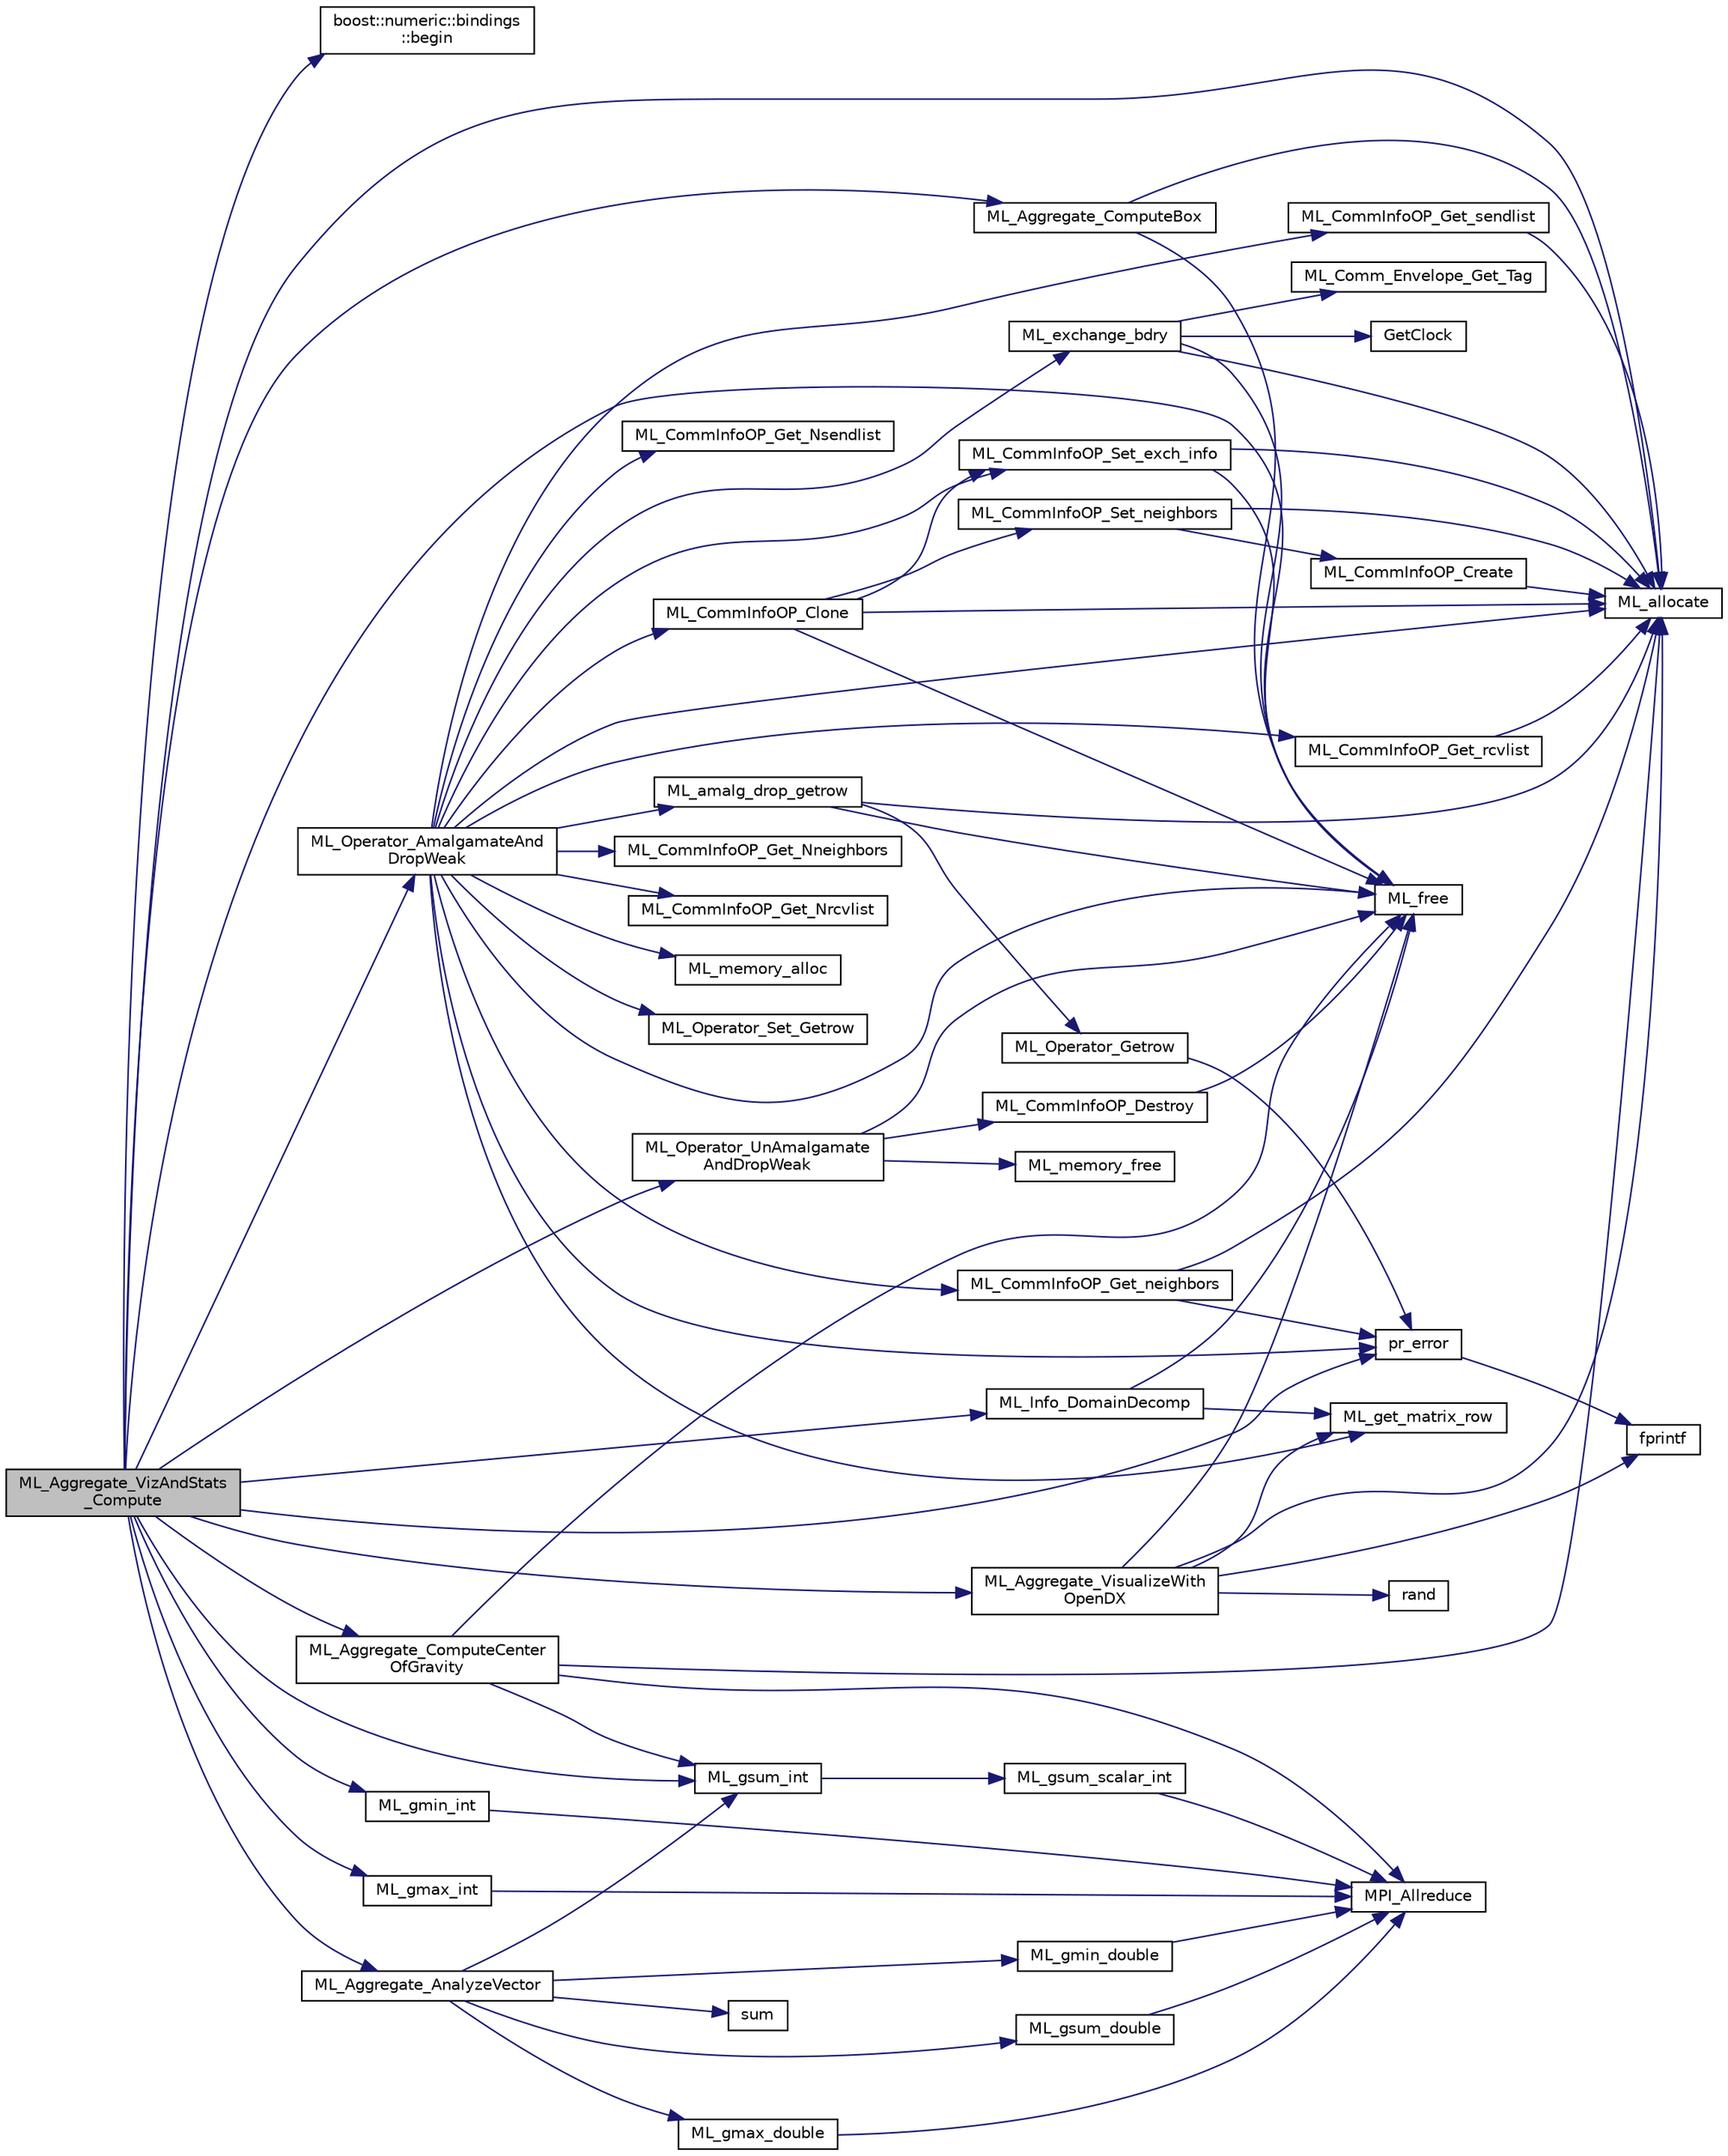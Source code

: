 digraph "ML_Aggregate_VizAndStats_Compute"
{
  edge [fontname="Helvetica",fontsize="10",labelfontname="Helvetica",labelfontsize="10"];
  node [fontname="Helvetica",fontsize="10",shape=record];
  rankdir="LR";
  Node164 [label="ML_Aggregate_VizAndStats\l_Compute",height=0.2,width=0.4,color="black", fillcolor="grey75", style="filled", fontcolor="black"];
  Node164 -> Node165 [color="midnightblue",fontsize="10",style="solid",fontname="Helvetica"];
  Node165 [label="boost::numeric::bindings\l::begin",height=0.2,width=0.4,color="black", fillcolor="white", style="filled",URL="$d9/d60/namespaceboost_1_1numeric_1_1bindings.html#adc6ea08fe44222407d9d72347458cc8c"];
  Node164 -> Node166 [color="midnightblue",fontsize="10",style="solid",fontname="Helvetica"];
  Node166 [label="ML_Operator_AmalgamateAnd\lDropWeak",height=0.2,width=0.4,color="black", fillcolor="white", style="filled",URL="$d8/dbe/ml__operator_8c.html#a8ec0833c480939b4ff9faa3539600609"];
  Node166 -> Node167 [color="midnightblue",fontsize="10",style="solid",fontname="Helvetica"];
  Node167 [label="ML_allocate",height=0.2,width=0.4,color="black", fillcolor="white", style="filled",URL="$db/d67/ml__memory_8h.html#a811b25127e31df6b13643586ea6ccdc6"];
  Node166 -> Node168 [color="midnightblue",fontsize="10",style="solid",fontname="Helvetica"];
  Node168 [label="pr_error",height=0.2,width=0.4,color="black", fillcolor="white", style="filled",URL="$d6/de2/ml__utils_8c.html#a84a03c2d5c462ed7c0de12bc3384d576"];
  Node168 -> Node169 [color="midnightblue",fontsize="10",style="solid",fontname="Helvetica"];
  Node169 [label="fprintf",height=0.2,width=0.4,color="black", fillcolor="white", style="filled",URL="$d2/d8c/examplehs038_8m.html#ae272956ea74f28b2f067d455fead331f"];
  Node166 -> Node170 [color="midnightblue",fontsize="10",style="solid",fontname="Helvetica"];
  Node170 [label="ML_exchange_bdry",height=0.2,width=0.4,color="black", fillcolor="white", style="filled",URL="$d1/da9/ml__comminfoop_8c.html#a54d54632421530b8d261e1d9388c51b8"];
  Node170 -> Node171 [color="midnightblue",fontsize="10",style="solid",fontname="Helvetica"];
  Node171 [label="GetClock",height=0.2,width=0.4,color="black", fillcolor="white", style="filled",URL="$d6/de2/ml__utils_8c.html#ab9104f4e136b1a0627c2b3e23d1a003c"];
  Node170 -> Node167 [color="midnightblue",fontsize="10",style="solid",fontname="Helvetica"];
  Node170 -> Node172 [color="midnightblue",fontsize="10",style="solid",fontname="Helvetica"];
  Node172 [label="ML_Comm_Envelope_Get_Tag",height=0.2,width=0.4,color="black", fillcolor="white", style="filled",URL="$d1/da9/ml__comminfoop_8c.html#a4d86925c1126ff715612eb2e7a0bc6de"];
  Node170 -> Node173 [color="midnightblue",fontsize="10",style="solid",fontname="Helvetica"];
  Node173 [label="ML_free",height=0.2,width=0.4,color="black", fillcolor="white", style="filled",URL="$db/d67/ml__memory_8h.html#a8977b8b65adf77545ebe88fcd1f6889a"];
  Node166 -> Node174 [color="midnightblue",fontsize="10",style="solid",fontname="Helvetica"];
  Node174 [label="ML_CommInfoOP_Get_Nneighbors",height=0.2,width=0.4,color="black", fillcolor="white", style="filled",URL="$d1/da9/ml__comminfoop_8c.html#a25cef348c6124167ce17f935bcf8f995"];
  Node166 -> Node175 [color="midnightblue",fontsize="10",style="solid",fontname="Helvetica"];
  Node175 [label="ML_CommInfoOP_Get_neighbors",height=0.2,width=0.4,color="black", fillcolor="white", style="filled",URL="$d1/da9/ml__comminfoop_8c.html#ab7e315e7a31febfebcfe56df61d4f92c"];
  Node175 -> Node167 [color="midnightblue",fontsize="10",style="solid",fontname="Helvetica"];
  Node175 -> Node168 [color="midnightblue",fontsize="10",style="solid",fontname="Helvetica"];
  Node166 -> Node176 [color="midnightblue",fontsize="10",style="solid",fontname="Helvetica"];
  Node176 [label="ML_CommInfoOP_Get_Nrcvlist",height=0.2,width=0.4,color="black", fillcolor="white", style="filled",URL="$d1/da9/ml__comminfoop_8c.html#a2ce8d1bb74c5d417d9289e8cf8cb2827"];
  Node166 -> Node177 [color="midnightblue",fontsize="10",style="solid",fontname="Helvetica"];
  Node177 [label="ML_CommInfoOP_Get_rcvlist",height=0.2,width=0.4,color="black", fillcolor="white", style="filled",URL="$d1/da9/ml__comminfoop_8c.html#a6f8ee7ba79d4edb0a165f275dba43950"];
  Node177 -> Node167 [color="midnightblue",fontsize="10",style="solid",fontname="Helvetica"];
  Node166 -> Node173 [color="midnightblue",fontsize="10",style="solid",fontname="Helvetica"];
  Node166 -> Node178 [color="midnightblue",fontsize="10",style="solid",fontname="Helvetica"];
  Node178 [label="ML_get_matrix_row",height=0.2,width=0.4,color="black", fillcolor="white", style="filled",URL="$db/d64/ml__rap_8h.html#a2adecc67a57fe78355d69c97e16b0ed9"];
  Node166 -> Node179 [color="midnightblue",fontsize="10",style="solid",fontname="Helvetica"];
  Node179 [label="ML_memory_alloc",height=0.2,width=0.4,color="black", fillcolor="white", style="filled",URL="$d8/d08/ml__memory_8c.html#ab656aed9d908a79217671761d4ba9a75"];
  Node166 -> Node180 [color="midnightblue",fontsize="10",style="solid",fontname="Helvetica"];
  Node180 [label="ML_Operator_Set_Getrow",height=0.2,width=0.4,color="black", fillcolor="white", style="filled",URL="$d8/dbe/ml__operator_8c.html#a49dca38f1d43d7ea7ffb96cbd258e4b8"];
  Node166 -> Node181 [color="midnightblue",fontsize="10",style="solid",fontname="Helvetica"];
  Node181 [label="ML_amalg_drop_getrow",height=0.2,width=0.4,color="black", fillcolor="white", style="filled",URL="$d8/dbe/ml__operator_8c.html#ae86990e0f10fa24af8128ebefd7099ba"];
  Node181 -> Node167 [color="midnightblue",fontsize="10",style="solid",fontname="Helvetica"];
  Node181 -> Node173 [color="midnightblue",fontsize="10",style="solid",fontname="Helvetica"];
  Node181 -> Node182 [color="midnightblue",fontsize="10",style="solid",fontname="Helvetica"];
  Node182 [label="ML_Operator_Getrow",height=0.2,width=0.4,color="black", fillcolor="white", style="filled",URL="$d8/dbe/ml__operator_8c.html#a9031c5ef369cea12e948feac0eb0343a"];
  Node182 -> Node168 [color="midnightblue",fontsize="10",style="solid",fontname="Helvetica"];
  Node166 -> Node183 [color="midnightblue",fontsize="10",style="solid",fontname="Helvetica"];
  Node183 [label="ML_CommInfoOP_Clone",height=0.2,width=0.4,color="black", fillcolor="white", style="filled",URL="$d1/da9/ml__comminfoop_8c.html#aabeb13d15d5e9952cf434d54eb38ef20"];
  Node183 -> Node167 [color="midnightblue",fontsize="10",style="solid",fontname="Helvetica"];
  Node183 -> Node184 [color="midnightblue",fontsize="10",style="solid",fontname="Helvetica"];
  Node184 [label="ML_CommInfoOP_Set_neighbors",height=0.2,width=0.4,color="black", fillcolor="white", style="filled",URL="$d1/da9/ml__comminfoop_8c.html#a90a2d898b28ee1754a68fab0f0d58503"];
  Node184 -> Node185 [color="midnightblue",fontsize="10",style="solid",fontname="Helvetica"];
  Node185 [label="ML_CommInfoOP_Create",height=0.2,width=0.4,color="black", fillcolor="white", style="filled",URL="$d1/da9/ml__comminfoop_8c.html#a2356cfac70c23c3898fd629386ce3851"];
  Node185 -> Node167 [color="midnightblue",fontsize="10",style="solid",fontname="Helvetica"];
  Node184 -> Node167 [color="midnightblue",fontsize="10",style="solid",fontname="Helvetica"];
  Node183 -> Node173 [color="midnightblue",fontsize="10",style="solid",fontname="Helvetica"];
  Node183 -> Node186 [color="midnightblue",fontsize="10",style="solid",fontname="Helvetica"];
  Node186 [label="ML_CommInfoOP_Set_exch_info",height=0.2,width=0.4,color="black", fillcolor="white", style="filled",URL="$d1/da9/ml__comminfoop_8c.html#af1c53a07be65fd4c52e4f678bcae1fd3"];
  Node186 -> Node167 [color="midnightblue",fontsize="10",style="solid",fontname="Helvetica"];
  Node186 -> Node173 [color="midnightblue",fontsize="10",style="solid",fontname="Helvetica"];
  Node166 -> Node187 [color="midnightblue",fontsize="10",style="solid",fontname="Helvetica"];
  Node187 [label="ML_CommInfoOP_Get_Nsendlist",height=0.2,width=0.4,color="black", fillcolor="white", style="filled",URL="$d1/da9/ml__comminfoop_8c.html#a890f0287db2558dd69b214b70d5c804f"];
  Node166 -> Node188 [color="midnightblue",fontsize="10",style="solid",fontname="Helvetica"];
  Node188 [label="ML_CommInfoOP_Get_sendlist",height=0.2,width=0.4,color="black", fillcolor="white", style="filled",URL="$d1/da9/ml__comminfoop_8c.html#a67a78761b73abd34be6371c791363a23"];
  Node188 -> Node167 [color="midnightblue",fontsize="10",style="solid",fontname="Helvetica"];
  Node166 -> Node186 [color="midnightblue",fontsize="10",style="solid",fontname="Helvetica"];
  Node164 -> Node167 [color="midnightblue",fontsize="10",style="solid",fontname="Helvetica"];
  Node164 -> Node189 [color="midnightblue",fontsize="10",style="solid",fontname="Helvetica"];
  Node189 [label="ML_Aggregate_ComputeCenter\lOfGravity",height=0.2,width=0.4,color="black", fillcolor="white", style="filled",URL="$dc/d29/ml__agg__info_8c.html#aa24f5763a02529cb9bbdd6f871c2a457",tooltip="Compute the center of gravity of each aggregate. "];
  Node189 -> Node190 [color="midnightblue",fontsize="10",style="solid",fontname="Helvetica"];
  Node190 [label="ML_gsum_int",height=0.2,width=0.4,color="black", fillcolor="white", style="filled",URL="$d6/de2/ml__utils_8c.html#aa6d1397a2d84bb92040aa1131f07394e"];
  Node190 -> Node191 [color="midnightblue",fontsize="10",style="solid",fontname="Helvetica"];
  Node191 [label="ML_gsum_scalar_int",height=0.2,width=0.4,color="black", fillcolor="white", style="filled",URL="$d6/de2/ml__utils_8c.html#a8113147d48fc7d46cf8117c0698fdad0"];
  Node191 -> Node192 [color="midnightblue",fontsize="10",style="solid",fontname="Helvetica"];
  Node192 [label="MPI_Allreduce",height=0.2,width=0.4,color="black", fillcolor="white", style="filled",URL="$dd/d91/_n___v_dot_prod_8m.html#ada2f602fc0ac693d1c0f4cd1a2fb0d50"];
  Node189 -> Node167 [color="midnightblue",fontsize="10",style="solid",fontname="Helvetica"];
  Node189 -> Node192 [color="midnightblue",fontsize="10",style="solid",fontname="Helvetica"];
  Node189 -> Node173 [color="midnightblue",fontsize="10",style="solid",fontname="Helvetica"];
  Node164 -> Node193 [color="midnightblue",fontsize="10",style="solid",fontname="Helvetica"];
  Node193 [label="ML_gmin_int",height=0.2,width=0.4,color="black", fillcolor="white", style="filled",URL="$d6/de2/ml__utils_8c.html#a6dc39bbf388de3b503d28100abb0064e"];
  Node193 -> Node192 [color="midnightblue",fontsize="10",style="solid",fontname="Helvetica"];
  Node164 -> Node190 [color="midnightblue",fontsize="10",style="solid",fontname="Helvetica"];
  Node164 -> Node194 [color="midnightblue",fontsize="10",style="solid",fontname="Helvetica"];
  Node194 [label="ML_gmax_int",height=0.2,width=0.4,color="black", fillcolor="white", style="filled",URL="$d6/de2/ml__utils_8c.html#acebad6609ad7d983059a576227273c92"];
  Node194 -> Node192 [color="midnightblue",fontsize="10",style="solid",fontname="Helvetica"];
  Node164 -> Node195 [color="midnightblue",fontsize="10",style="solid",fontname="Helvetica"];
  Node195 [label="ML_Info_DomainDecomp",height=0.2,width=0.4,color="black", fillcolor="white", style="filled",URL="$dc/d29/ml__agg__info_8c.html#ad64a128bcece1f97744976f8baf5c7aa",tooltip="Information about the decomposition into subdomains. "];
  Node195 -> Node178 [color="midnightblue",fontsize="10",style="solid",fontname="Helvetica"];
  Node195 -> Node173 [color="midnightblue",fontsize="10",style="solid",fontname="Helvetica"];
  Node164 -> Node196 [color="midnightblue",fontsize="10",style="solid",fontname="Helvetica"];
  Node196 [label="ML_Aggregate_AnalyzeVector",height=0.2,width=0.4,color="black", fillcolor="white", style="filled",URL="$dc/d29/ml__agg__info_8c.html#a8d77d02617fa21f0563fe49d6f1186d0",tooltip="Some statistics on a double vector. "];
  Node196 -> Node197 [color="midnightblue",fontsize="10",style="solid",fontname="Helvetica"];
  Node197 [label="sum",height=0.2,width=0.4,color="black", fillcolor="white", style="filled",URL="$dd/d3c/examplehs071_8m.html#ad1d7e10c2dad1043eb0e1b51f99f1b31"];
  Node196 -> Node190 [color="midnightblue",fontsize="10",style="solid",fontname="Helvetica"];
  Node196 -> Node198 [color="midnightblue",fontsize="10",style="solid",fontname="Helvetica"];
  Node198 [label="ML_gmin_double",height=0.2,width=0.4,color="black", fillcolor="white", style="filled",URL="$d6/de2/ml__utils_8c.html#a338d90f6fe1f53ca72391acab68b6045"];
  Node198 -> Node192 [color="midnightblue",fontsize="10",style="solid",fontname="Helvetica"];
  Node196 -> Node199 [color="midnightblue",fontsize="10",style="solid",fontname="Helvetica"];
  Node199 [label="ML_gsum_double",height=0.2,width=0.4,color="black", fillcolor="white", style="filled",URL="$d6/de2/ml__utils_8c.html#aa8205be523aca7a93bc89cbdee3b1c40"];
  Node199 -> Node192 [color="midnightblue",fontsize="10",style="solid",fontname="Helvetica"];
  Node196 -> Node200 [color="midnightblue",fontsize="10",style="solid",fontname="Helvetica"];
  Node200 [label="ML_gmax_double",height=0.2,width=0.4,color="black", fillcolor="white", style="filled",URL="$d6/de2/ml__utils_8c.html#ad0457a977a5fce83a96abdb640ebb849"];
  Node200 -> Node192 [color="midnightblue",fontsize="10",style="solid",fontname="Helvetica"];
  Node164 -> Node168 [color="midnightblue",fontsize="10",style="solid",fontname="Helvetica"];
  Node164 -> Node173 [color="midnightblue",fontsize="10",style="solid",fontname="Helvetica"];
  Node164 -> Node201 [color="midnightblue",fontsize="10",style="solid",fontname="Helvetica"];
  Node201 [label="ML_Aggregate_ComputeBox",height=0.2,width=0.4,color="black", fillcolor="white", style="filled",URL="$dc/d29/ml__agg__info_8c.html#ad40f1cff4d24c2da24f3da4eea0b6f1d",tooltip="Compute the maximum dimension of a box circumscribing each aggregate. "];
  Node201 -> Node167 [color="midnightblue",fontsize="10",style="solid",fontname="Helvetica"];
  Node201 -> Node173 [color="midnightblue",fontsize="10",style="solid",fontname="Helvetica"];
  Node164 -> Node202 [color="midnightblue",fontsize="10",style="solid",fontname="Helvetica"];
  Node202 [label="ML_Aggregate_VisualizeWith\lOpenDX",height=0.2,width=0.4,color="black", fillcolor="white", style="filled",URL="$db/d76/ml__viz__opendx_8c.html#a8a7e825b159f83f39deb15dcd604a46c",tooltip="write graph decomposition of the current level in a graphical format readable by OpenDX ..."];
  Node202 -> Node167 [color="midnightblue",fontsize="10",style="solid",fontname="Helvetica"];
  Node202 -> Node169 [color="midnightblue",fontsize="10",style="solid",fontname="Helvetica"];
  Node202 -> Node178 [color="midnightblue",fontsize="10",style="solid",fontname="Helvetica"];
  Node202 -> Node203 [color="midnightblue",fontsize="10",style="solid",fontname="Helvetica"];
  Node203 [label="rand",height=0.2,width=0.4,color="black", fillcolor="white", style="filled",URL="$de/d3e/examplelasso_8m.html#a8c017ea44a7e8f824bf2149b1b209334"];
  Node202 -> Node173 [color="midnightblue",fontsize="10",style="solid",fontname="Helvetica"];
  Node164 -> Node204 [color="midnightblue",fontsize="10",style="solid",fontname="Helvetica"];
  Node204 [label="ML_Operator_UnAmalgamate\lAndDropWeak",height=0.2,width=0.4,color="black", fillcolor="white", style="filled",URL="$d8/dbe/ml__operator_8c.html#a91889dfbcda02806117ddff083413650"];
  Node204 -> Node205 [color="midnightblue",fontsize="10",style="solid",fontname="Helvetica"];
  Node205 [label="ML_CommInfoOP_Destroy",height=0.2,width=0.4,color="black", fillcolor="white", style="filled",URL="$d1/da9/ml__comminfoop_8c.html#ae86e960a5385114d0444cbbc1ef957a1"];
  Node205 -> Node173 [color="midnightblue",fontsize="10",style="solid",fontname="Helvetica"];
  Node204 -> Node206 [color="midnightblue",fontsize="10",style="solid",fontname="Helvetica"];
  Node206 [label="ML_memory_free",height=0.2,width=0.4,color="black", fillcolor="white", style="filled",URL="$d8/d08/ml__memory_8c.html#ac0fa835db1ce7e092e6bdb285638f5de"];
  Node204 -> Node173 [color="midnightblue",fontsize="10",style="solid",fontname="Helvetica"];
}

